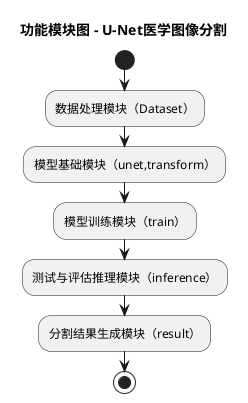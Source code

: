 @startuml
title 功能模块图 - U-Net医学图像分割

start
:数据处理模块（Dataset）;
:模型基础模块（unet,transform）;
:模型训练模块（train）;
:测试与评估推理模块（inference）;
:分割结果生成模块（result）;
stop

@enduml
